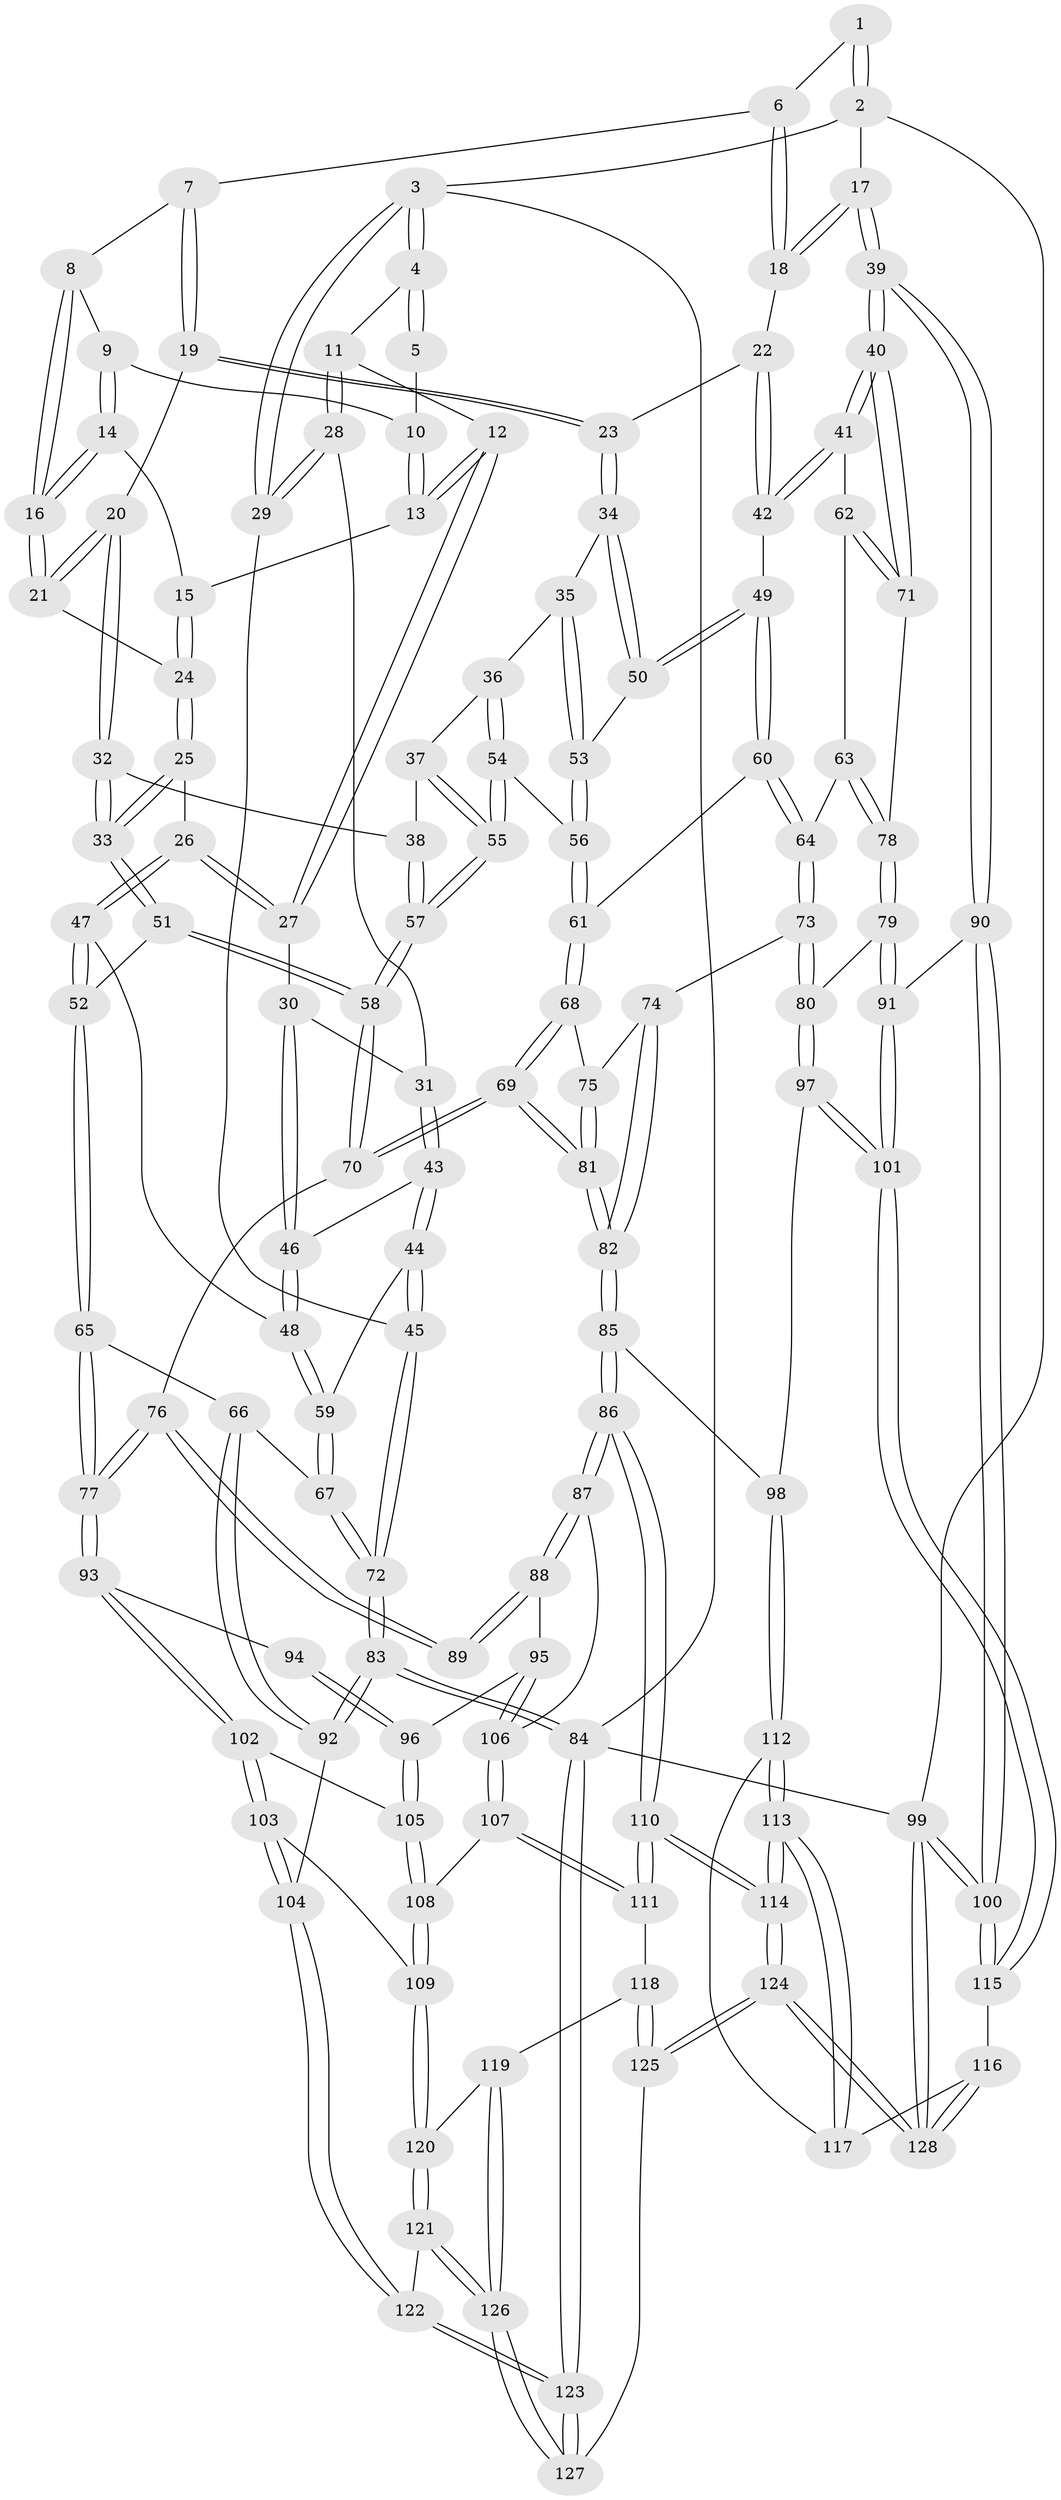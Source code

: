 // coarse degree distribution, {4: 0.2696629213483146, 5: 0.5056179775280899, 3: 0.0898876404494382, 7: 0.033707865168539325, 8: 0.02247191011235955, 6: 0.07865168539325842}
// Generated by graph-tools (version 1.1) at 2025/06/03/04/25 22:06:12]
// undirected, 128 vertices, 317 edges
graph export_dot {
graph [start="1"]
  node [color=gray90,style=filled];
  1 [pos="+0.7776556547060762+0"];
  2 [pos="+1+0"];
  3 [pos="+0+0"];
  4 [pos="+0.11004275177207709+0"];
  5 [pos="+0.5163584836179831+0"];
  6 [pos="+0.7704742356257334+0"];
  7 [pos="+0.727345504166386+0.05382356743943536"];
  8 [pos="+0.6319734661338877+0.050739593124189804"];
  9 [pos="+0.5282506062412314+0"];
  10 [pos="+0.5149732491404179+0"];
  11 [pos="+0.182047540872526+0"];
  12 [pos="+0.31254407737196904+0.1171049479342354"];
  13 [pos="+0.36996031395446827+0.0915314338293911"];
  14 [pos="+0.5233042037286483+0.008344770465609436"];
  15 [pos="+0.4869477854744937+0.11088031070378007"];
  16 [pos="+0.6094296069809937+0.13527560818379927"];
  17 [pos="+1+0"];
  18 [pos="+0.9189840342504303+0.1583712039100489"];
  19 [pos="+0.7125977701466758+0.18336074097335925"];
  20 [pos="+0.6273322629891108+0.18748541665239157"];
  21 [pos="+0.6147541712885543+0.17299674582891483"];
  22 [pos="+0.9103400991008564+0.1672785200475344"];
  23 [pos="+0.7479243955320234+0.2080916214796299"];
  24 [pos="+0.4959721590095908+0.13566109838861845"];
  25 [pos="+0.4315814739019692+0.24866253434165755"];
  26 [pos="+0.3842186339196038+0.2338075520460018"];
  27 [pos="+0.32780941504401884+0.20109062903582275"];
  28 [pos="+0.0961617465907288+0.1692074559614588"];
  29 [pos="+0+0.1756736984814824"];
  30 [pos="+0.30401146449512734+0.2217709322839667"];
  31 [pos="+0.1100815296904463+0.20631000376458217"];
  32 [pos="+0.5736191410914556+0.2728790803532367"];
  33 [pos="+0.45157964463972977+0.2715639210703461"];
  34 [pos="+0.7495722735801416+0.25950388240001176"];
  35 [pos="+0.7174571329131723+0.29966632526661385"];
  36 [pos="+0.6844317473053286+0.3226520949538722"];
  37 [pos="+0.6534119986991169+0.3198629053355303"];
  38 [pos="+0.5756775173869794+0.2778018844341531"];
  39 [pos="+1+0.443098360940487"];
  40 [pos="+1+0.4431747327630201"];
  41 [pos="+0.9092376676690034+0.34144636947647966"];
  42 [pos="+0.9082617082599795+0.3405168023100559"];
  43 [pos="+0.11433780769214924+0.2701021345627949"];
  44 [pos="+0.11419581670557027+0.2714833885245233"];
  45 [pos="+0+0.382056879483673"];
  46 [pos="+0.2844768737864946+0.2545991262283243"];
  47 [pos="+0.3236432554220744+0.3905794019708986"];
  48 [pos="+0.24727336870789454+0.367564110563011"];
  49 [pos="+0.8212091748864783+0.3510681652188832"];
  50 [pos="+0.805260365010787+0.3368646527118111"];
  51 [pos="+0.4356754619786205+0.442128821845603"];
  52 [pos="+0.4108802952681237+0.44898056011285115"];
  53 [pos="+0.7293966847190513+0.3713887225678541"];
  54 [pos="+0.6815037608654553+0.4395542295203926"];
  55 [pos="+0.6134710478547615+0.44443384527010116"];
  56 [pos="+0.6956785322552863+0.44295999668276703"];
  57 [pos="+0.5761596270703513+0.45229616623345076"];
  58 [pos="+0.5400281500610092+0.4817949487308939"];
  59 [pos="+0.1660943894292291+0.40180885019438606"];
  60 [pos="+0.7741051147793392+0.4718378416524046"];
  61 [pos="+0.7382773173133091+0.4666654510284692"];
  62 [pos="+0.8823834855421449+0.47061632962797106"];
  63 [pos="+0.8397705412861948+0.4954839043858536"];
  64 [pos="+0.8009864820214339+0.4956310575170653"];
  65 [pos="+0.3178318257555091+0.5691254594643559"];
  66 [pos="+0.16871294180289617+0.5195991473641548"];
  67 [pos="+0.132520691061612+0.4735276713578235"];
  68 [pos="+0.6914827310837056+0.5558719043944468"];
  69 [pos="+0.6281788744730387+0.584486093941498"];
  70 [pos="+0.5469565095613133+0.5195674788022587"];
  71 [pos="+1+0.49371468960632686"];
  72 [pos="+0+0.506149859026132"];
  73 [pos="+0.7869361810042719+0.5968379370022109"];
  74 [pos="+0.7187841842202422+0.5800260859905162"];
  75 [pos="+0.7179298456966463+0.5794646986248896"];
  76 [pos="+0.529704740093262+0.5575291423845536"];
  77 [pos="+0.33312499447938076+0.6143035078733787"];
  78 [pos="+0.9187642785162297+0.5875817418038742"];
  79 [pos="+0.9146736541967714+0.6051227311776075"];
  80 [pos="+0.7879829488439865+0.602127561334157"];
  81 [pos="+0.6483183350932408+0.635614056710721"];
  82 [pos="+0.6662865219169446+0.6891154584337442"];
  83 [pos="+0+0.7789078051224037"];
  84 [pos="+0+1"];
  85 [pos="+0.6739777472960935+0.7198365997214442"];
  86 [pos="+0.6269271391678497+0.7396648625621577"];
  87 [pos="+0.5620370415519105+0.7293625281627668"];
  88 [pos="+0.5222883052359815+0.5838973511748875"];
  89 [pos="+0.5222627829275215+0.5831541717192626"];
  90 [pos="+1+0.6076405238686692"];
  91 [pos="+0.9170618073927256+0.6168376077910831"];
  92 [pos="+0.13049331101654438+0.7698170495826852"];
  93 [pos="+0.3338813115948642+0.6179628617226369"];
  94 [pos="+0.47256366625621293+0.6094503134345908"];
  95 [pos="+0.4543552030438532+0.6968550296945655"];
  96 [pos="+0.41684875420950157+0.6884839009537826"];
  97 [pos="+0.7668606354142463+0.7050826946176935"];
  98 [pos="+0.6913678627263686+0.7232603845040969"];
  99 [pos="+1+1"];
  100 [pos="+1+0.7924673392225701"];
  101 [pos="+0.9253356764054684+0.777324745649348"];
  102 [pos="+0.33484484068347103+0.6311373574180871"];
  103 [pos="+0.23883862664208005+0.7289785237175004"];
  104 [pos="+0.14040632562120925+0.7747234592140849"];
  105 [pos="+0.38991016430862974+0.6877808633318452"];
  106 [pos="+0.5269489384385048+0.7409943485742121"];
  107 [pos="+0.49252497771604264+0.7948671118374593"];
  108 [pos="+0.380041891863374+0.7856442021158602"];
  109 [pos="+0.3689622587699489+0.7995100769358237"];
  110 [pos="+0.5998618299676166+0.894903250387112"];
  111 [pos="+0.4953071736896889+0.8612429329011753"];
  112 [pos="+0.7027541886174052+0.768546557900606"];
  113 [pos="+0.672724795379469+0.9656447218192671"];
  114 [pos="+0.6560776267663911+0.9979399885115117"];
  115 [pos="+0.9444959354572551+0.7984466387985527"];
  116 [pos="+0.9105113560635628+0.8474962374547257"];
  117 [pos="+0.7547154238617916+0.8596460261559996"];
  118 [pos="+0.4735157639415927+0.8801085633924897"];
  119 [pos="+0.38540829930745085+0.8830699036228895"];
  120 [pos="+0.35504348501968924+0.8588548292000473"];
  121 [pos="+0.2619800246226651+0.8879615395022113"];
  122 [pos="+0.21104348458634736+0.8918091602279181"];
  123 [pos="+0.09895169655542238+1"];
  124 [pos="+0.6756017009252959+1"];
  125 [pos="+0.5090559489252413+1"];
  126 [pos="+0.401215894994948+1"];
  127 [pos="+0.45113467997865736+1"];
  128 [pos="+0.7823447151073973+1"];
  1 -- 2;
  1 -- 2;
  1 -- 6;
  2 -- 3;
  2 -- 17;
  2 -- 99;
  3 -- 4;
  3 -- 4;
  3 -- 29;
  3 -- 29;
  3 -- 84;
  4 -- 5;
  4 -- 5;
  4 -- 11;
  5 -- 10;
  6 -- 7;
  6 -- 18;
  6 -- 18;
  7 -- 8;
  7 -- 19;
  7 -- 19;
  8 -- 9;
  8 -- 16;
  8 -- 16;
  9 -- 10;
  9 -- 14;
  9 -- 14;
  10 -- 13;
  10 -- 13;
  11 -- 12;
  11 -- 28;
  11 -- 28;
  12 -- 13;
  12 -- 13;
  12 -- 27;
  12 -- 27;
  13 -- 15;
  14 -- 15;
  14 -- 16;
  14 -- 16;
  15 -- 24;
  15 -- 24;
  16 -- 21;
  16 -- 21;
  17 -- 18;
  17 -- 18;
  17 -- 39;
  17 -- 39;
  18 -- 22;
  19 -- 20;
  19 -- 23;
  19 -- 23;
  20 -- 21;
  20 -- 21;
  20 -- 32;
  20 -- 32;
  21 -- 24;
  22 -- 23;
  22 -- 42;
  22 -- 42;
  23 -- 34;
  23 -- 34;
  24 -- 25;
  24 -- 25;
  25 -- 26;
  25 -- 33;
  25 -- 33;
  26 -- 27;
  26 -- 27;
  26 -- 47;
  26 -- 47;
  27 -- 30;
  28 -- 29;
  28 -- 29;
  28 -- 31;
  29 -- 45;
  30 -- 31;
  30 -- 46;
  30 -- 46;
  31 -- 43;
  31 -- 43;
  32 -- 33;
  32 -- 33;
  32 -- 38;
  33 -- 51;
  33 -- 51;
  34 -- 35;
  34 -- 50;
  34 -- 50;
  35 -- 36;
  35 -- 53;
  35 -- 53;
  36 -- 37;
  36 -- 54;
  36 -- 54;
  37 -- 38;
  37 -- 55;
  37 -- 55;
  38 -- 57;
  38 -- 57;
  39 -- 40;
  39 -- 40;
  39 -- 90;
  39 -- 90;
  40 -- 41;
  40 -- 41;
  40 -- 71;
  40 -- 71;
  41 -- 42;
  41 -- 42;
  41 -- 62;
  42 -- 49;
  43 -- 44;
  43 -- 44;
  43 -- 46;
  44 -- 45;
  44 -- 45;
  44 -- 59;
  45 -- 72;
  45 -- 72;
  46 -- 48;
  46 -- 48;
  47 -- 48;
  47 -- 52;
  47 -- 52;
  48 -- 59;
  48 -- 59;
  49 -- 50;
  49 -- 50;
  49 -- 60;
  49 -- 60;
  50 -- 53;
  51 -- 52;
  51 -- 58;
  51 -- 58;
  52 -- 65;
  52 -- 65;
  53 -- 56;
  53 -- 56;
  54 -- 55;
  54 -- 55;
  54 -- 56;
  55 -- 57;
  55 -- 57;
  56 -- 61;
  56 -- 61;
  57 -- 58;
  57 -- 58;
  58 -- 70;
  58 -- 70;
  59 -- 67;
  59 -- 67;
  60 -- 61;
  60 -- 64;
  60 -- 64;
  61 -- 68;
  61 -- 68;
  62 -- 63;
  62 -- 71;
  62 -- 71;
  63 -- 64;
  63 -- 78;
  63 -- 78;
  64 -- 73;
  64 -- 73;
  65 -- 66;
  65 -- 77;
  65 -- 77;
  66 -- 67;
  66 -- 92;
  66 -- 92;
  67 -- 72;
  67 -- 72;
  68 -- 69;
  68 -- 69;
  68 -- 75;
  69 -- 70;
  69 -- 70;
  69 -- 81;
  69 -- 81;
  70 -- 76;
  71 -- 78;
  72 -- 83;
  72 -- 83;
  73 -- 74;
  73 -- 80;
  73 -- 80;
  74 -- 75;
  74 -- 82;
  74 -- 82;
  75 -- 81;
  75 -- 81;
  76 -- 77;
  76 -- 77;
  76 -- 89;
  76 -- 89;
  77 -- 93;
  77 -- 93;
  78 -- 79;
  78 -- 79;
  79 -- 80;
  79 -- 91;
  79 -- 91;
  80 -- 97;
  80 -- 97;
  81 -- 82;
  81 -- 82;
  82 -- 85;
  82 -- 85;
  83 -- 84;
  83 -- 84;
  83 -- 92;
  83 -- 92;
  84 -- 123;
  84 -- 123;
  84 -- 99;
  85 -- 86;
  85 -- 86;
  85 -- 98;
  86 -- 87;
  86 -- 87;
  86 -- 110;
  86 -- 110;
  87 -- 88;
  87 -- 88;
  87 -- 106;
  88 -- 89;
  88 -- 89;
  88 -- 95;
  90 -- 91;
  90 -- 100;
  90 -- 100;
  91 -- 101;
  91 -- 101;
  92 -- 104;
  93 -- 94;
  93 -- 102;
  93 -- 102;
  94 -- 96;
  94 -- 96;
  95 -- 96;
  95 -- 106;
  95 -- 106;
  96 -- 105;
  96 -- 105;
  97 -- 98;
  97 -- 101;
  97 -- 101;
  98 -- 112;
  98 -- 112;
  99 -- 100;
  99 -- 100;
  99 -- 128;
  99 -- 128;
  100 -- 115;
  100 -- 115;
  101 -- 115;
  101 -- 115;
  102 -- 103;
  102 -- 103;
  102 -- 105;
  103 -- 104;
  103 -- 104;
  103 -- 109;
  104 -- 122;
  104 -- 122;
  105 -- 108;
  105 -- 108;
  106 -- 107;
  106 -- 107;
  107 -- 108;
  107 -- 111;
  107 -- 111;
  108 -- 109;
  108 -- 109;
  109 -- 120;
  109 -- 120;
  110 -- 111;
  110 -- 111;
  110 -- 114;
  110 -- 114;
  111 -- 118;
  112 -- 113;
  112 -- 113;
  112 -- 117;
  113 -- 114;
  113 -- 114;
  113 -- 117;
  113 -- 117;
  114 -- 124;
  114 -- 124;
  115 -- 116;
  116 -- 117;
  116 -- 128;
  116 -- 128;
  118 -- 119;
  118 -- 125;
  118 -- 125;
  119 -- 120;
  119 -- 126;
  119 -- 126;
  120 -- 121;
  120 -- 121;
  121 -- 122;
  121 -- 126;
  121 -- 126;
  122 -- 123;
  122 -- 123;
  123 -- 127;
  123 -- 127;
  124 -- 125;
  124 -- 125;
  124 -- 128;
  124 -- 128;
  125 -- 127;
  126 -- 127;
  126 -- 127;
}
